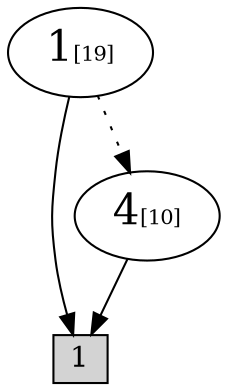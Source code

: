 digraph G {
1 [shape=box, label="1", style=filled, shape=box, height=0.3, width=0.3];
10 [label=<
	<FONT POINT-SIZE="20">4</FONT>
	<FONT POINT-SIZE="10">[10]</FONT>
>];
10 -> 1 [style=filled];
19 [label=<
	<FONT POINT-SIZE="20">1</FONT>
	<FONT POINT-SIZE="10">[19]</FONT>
>];
19 -> 10 [style=dotted];
19 -> 1 [style=filled];
}
